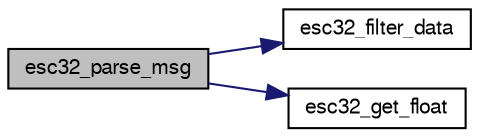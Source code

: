 digraph "esc32_parse_msg"
{
  edge [fontname="FreeSans",fontsize="10",labelfontname="FreeSans",labelfontsize="10"];
  node [fontname="FreeSans",fontsize="10",shape=record];
  rankdir="LR";
  Node1 [label="esc32_parse_msg",height=0.2,width=0.4,color="black", fillcolor="grey75", style="filled", fontcolor="black"];
  Node1 -> Node2 [color="midnightblue",fontsize="10",style="solid",fontname="FreeSans"];
  Node2 [label="esc32_filter_data",height=0.2,width=0.4,color="black", fillcolor="white", style="filled",URL="$esc32_8c.html#a758266de50deb894cf08b3729d18d4ff"];
  Node1 -> Node3 [color="midnightblue",fontsize="10",style="solid",fontname="FreeSans"];
  Node3 [label="esc32_get_float",height=0.2,width=0.4,color="black", fillcolor="white", style="filled",URL="$esc32_8c.html#a111e2210c121698430bf93061242fb41"];
}
